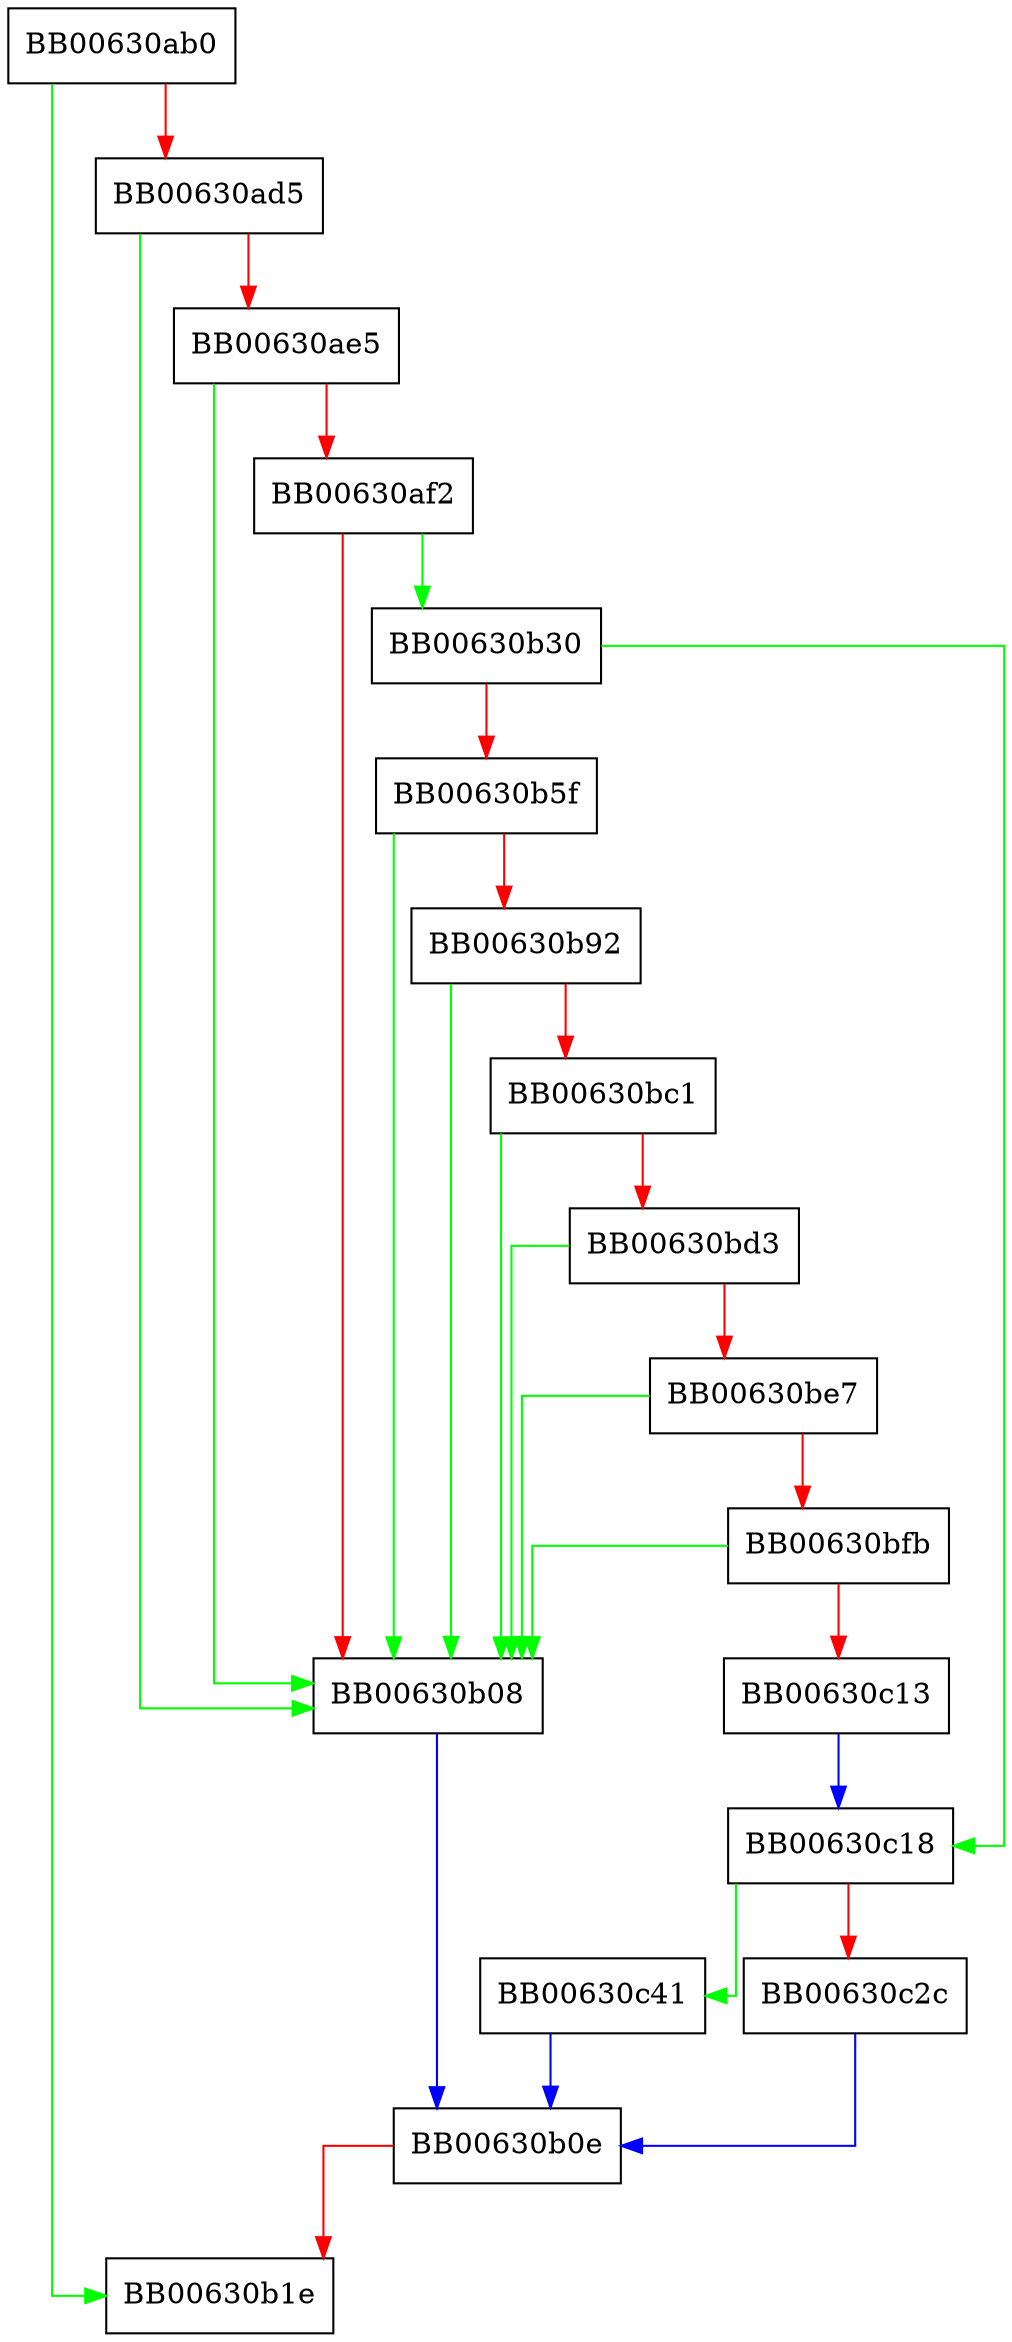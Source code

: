 digraph rsa_pss_pkey_export_to {
  node [shape="box"];
  graph [splines=ortho];
  BB00630ab0 -> BB00630b1e [color="green"];
  BB00630ab0 -> BB00630ad5 [color="red"];
  BB00630ad5 -> BB00630b08 [color="green"];
  BB00630ad5 -> BB00630ae5 [color="red"];
  BB00630ae5 -> BB00630b08 [color="green"];
  BB00630ae5 -> BB00630af2 [color="red"];
  BB00630af2 -> BB00630b30 [color="green"];
  BB00630af2 -> BB00630b08 [color="red"];
  BB00630b08 -> BB00630b0e [color="blue"];
  BB00630b0e -> BB00630b1e [color="red"];
  BB00630b30 -> BB00630c18 [color="green"];
  BB00630b30 -> BB00630b5f [color="red"];
  BB00630b5f -> BB00630b08 [color="green"];
  BB00630b5f -> BB00630b92 [color="red"];
  BB00630b92 -> BB00630b08 [color="green"];
  BB00630b92 -> BB00630bc1 [color="red"];
  BB00630bc1 -> BB00630b08 [color="green"];
  BB00630bc1 -> BB00630bd3 [color="red"];
  BB00630bd3 -> BB00630b08 [color="green"];
  BB00630bd3 -> BB00630be7 [color="red"];
  BB00630be7 -> BB00630b08 [color="green"];
  BB00630be7 -> BB00630bfb [color="red"];
  BB00630bfb -> BB00630b08 [color="green"];
  BB00630bfb -> BB00630c13 [color="red"];
  BB00630c13 -> BB00630c18 [color="blue"];
  BB00630c18 -> BB00630c41 [color="green"];
  BB00630c18 -> BB00630c2c [color="red"];
  BB00630c2c -> BB00630b0e [color="blue"];
  BB00630c41 -> BB00630b0e [color="blue"];
}